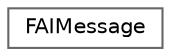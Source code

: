 digraph "Graphical Class Hierarchy"
{
 // INTERACTIVE_SVG=YES
 // LATEX_PDF_SIZE
  bgcolor="transparent";
  edge [fontname=Helvetica,fontsize=10,labelfontname=Helvetica,labelfontsize=10];
  node [fontname=Helvetica,fontsize=10,shape=box,height=0.2,width=0.4];
  rankdir="LR";
  Node0 [id="Node000000",label="FAIMessage",height=0.2,width=0.4,color="grey40", fillcolor="white", style="filled",URL="$d6/d7a/structFAIMessage.html",tooltip=" "];
}
